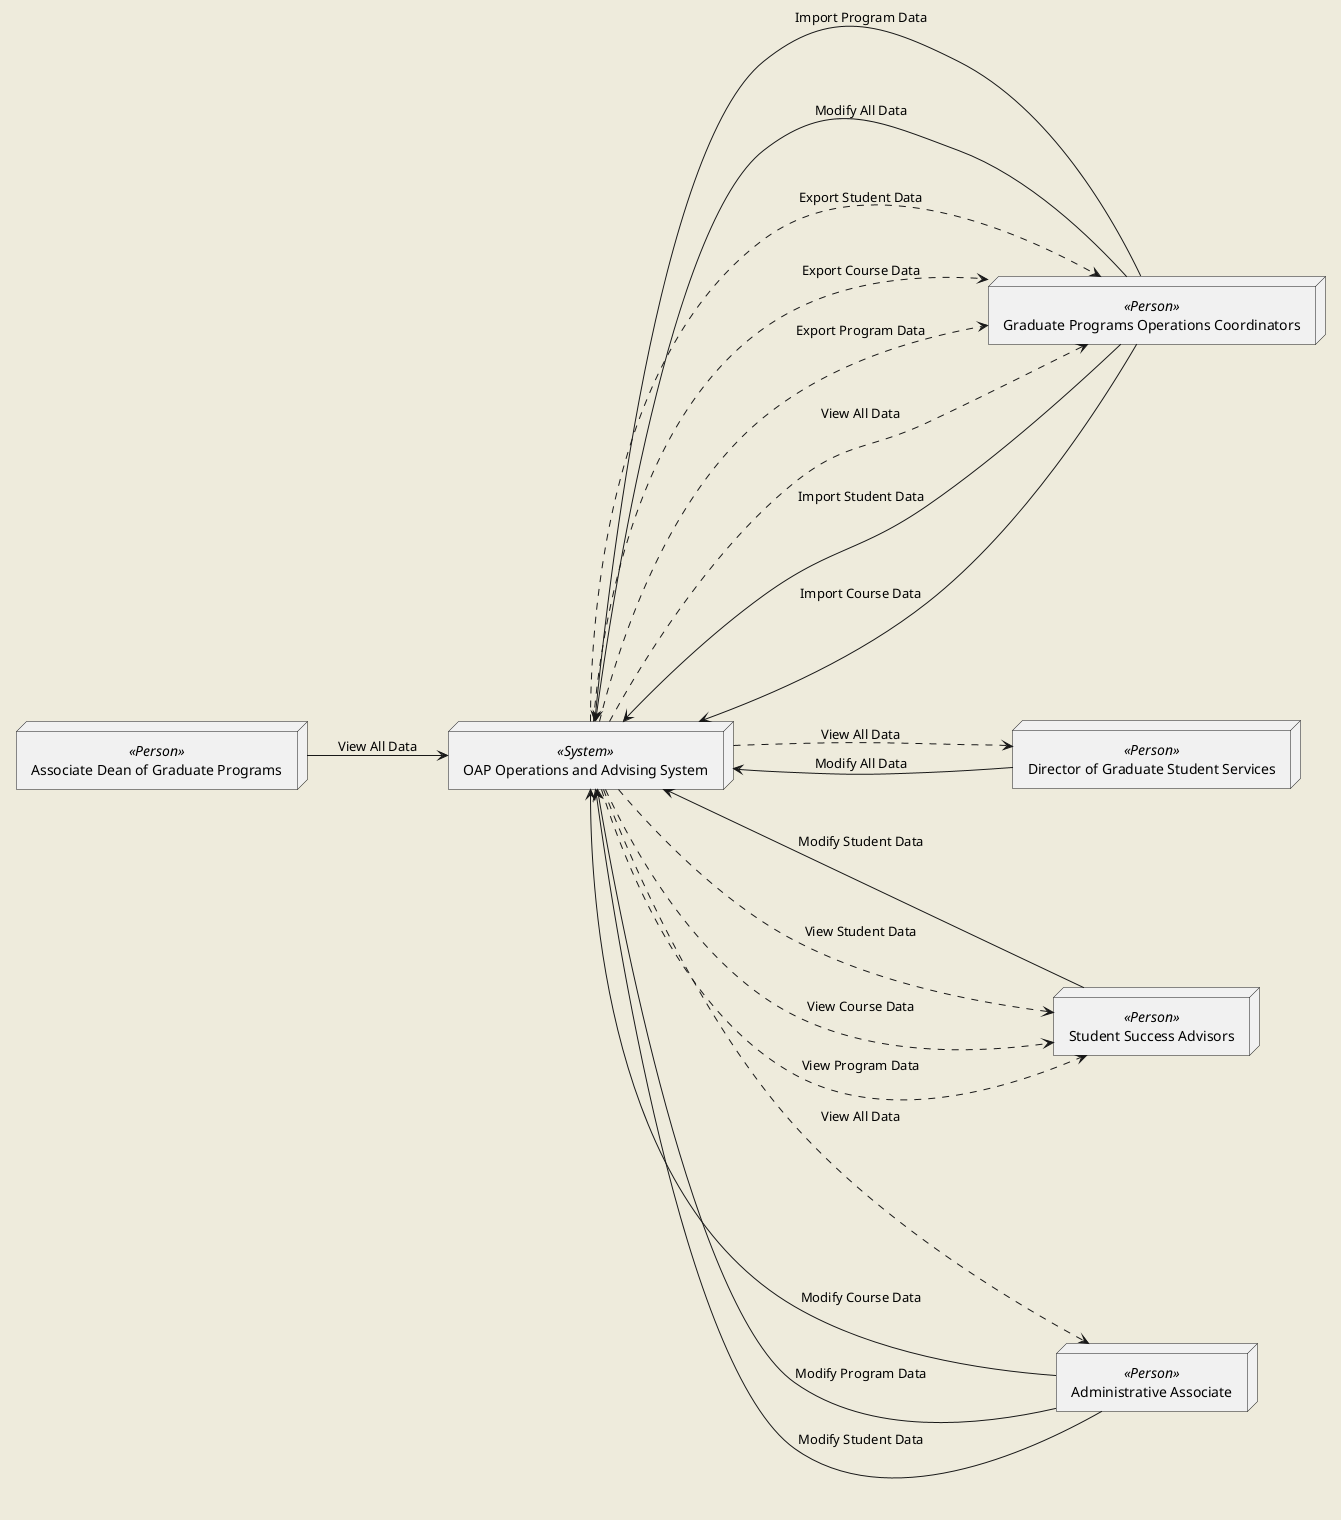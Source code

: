 @startuml system-context-diagram
left to right direction
skinparam backgroundColor #EEEBDC

node "OAP Operations and Advising System" as OAPS <<System>>
node "Graduate Programs Operations Coordinators" as GPOC <<Person>>
node "Director of Graduate Student Services" as DGS <<Person>>
node "Student Success Advisors" as SSA <<Person>>
node "Administrative Associate" as AA <<Person>>
node "Associate Dean of Graduate Programs" as ADGP <<Person>>

GPOC --> OAPS : "Import Student Data"
GPOC --> OAPS : "Import Course Data"
GPOC --> OAPS : "Import Program Data"
GPOC --> OAPS : "Modify All Data"
OAPS -.-> GPOC : "Export Student Data"
OAPS -.-> GPOC : "Export Course Data"
OAPS -.-> GPOC : "Export Program Data"
OAPS -.-> GPOC : "View All Data"

DGS --> OAPS : "Modify All Data"
OAPS -.-> DGS : "View All Data"

SSA --> OAPS : "Modify Student Data"
OAPS -.-> SSA : "View Student Data"
OAPS -.-> SSA : "View Course Data"
OAPS -.-> SSA : "View Program Data"

AA --> OAPS : "Modify Course Data"
AA --> OAPS : "Modify Program Data"
AA --> OAPS : "Modify Student Data"
OAPS -.-> AA : "View All Data"

ADGP --> OAPS : "View All Data"

@enduml